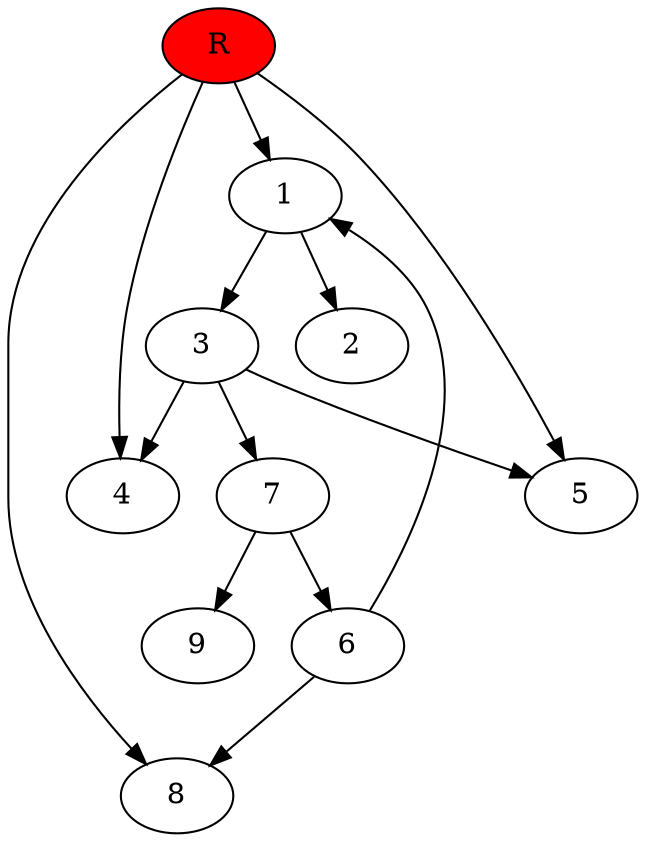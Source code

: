 digraph prb843 {
	1
	2
	3
	4
	5
	6
	7
	8
	R [fillcolor="#ff0000" style=filled]
	1 -> 2
	1 -> 3
	3 -> 4
	3 -> 5
	3 -> 7
	6 -> 1
	6 -> 8
	7 -> 6
	7 -> 9
	R -> 1
	R -> 4
	R -> 5
	R -> 8
}
